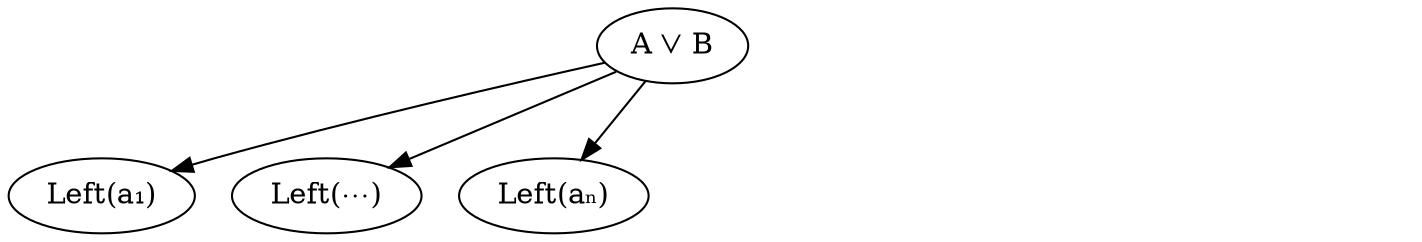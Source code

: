 digraph {
    OrAB[label="A ⋁ B"]

    LeftA1[label="Left(a₁)" class="value"]
    LeftAE[label="Left(⋯)" class="value"]
    LeftAN[label="Left(aₙ)" class="value"]

    RightB1[label="Right(b₁)" class="value" style=invis]
    RightBE[label="Right(⋯)" class="value" style=invis]
    RightBN[label="Right(bₙ)" class="value" style=invis]

    OrAB -> LeftA1
    OrAB -> LeftAE
    OrAB -> LeftAN

    OrAB -> RightB1[style=invis]
    OrAB -> RightBE[style=invis]
    OrAB -> RightBN[style=invis]
}

